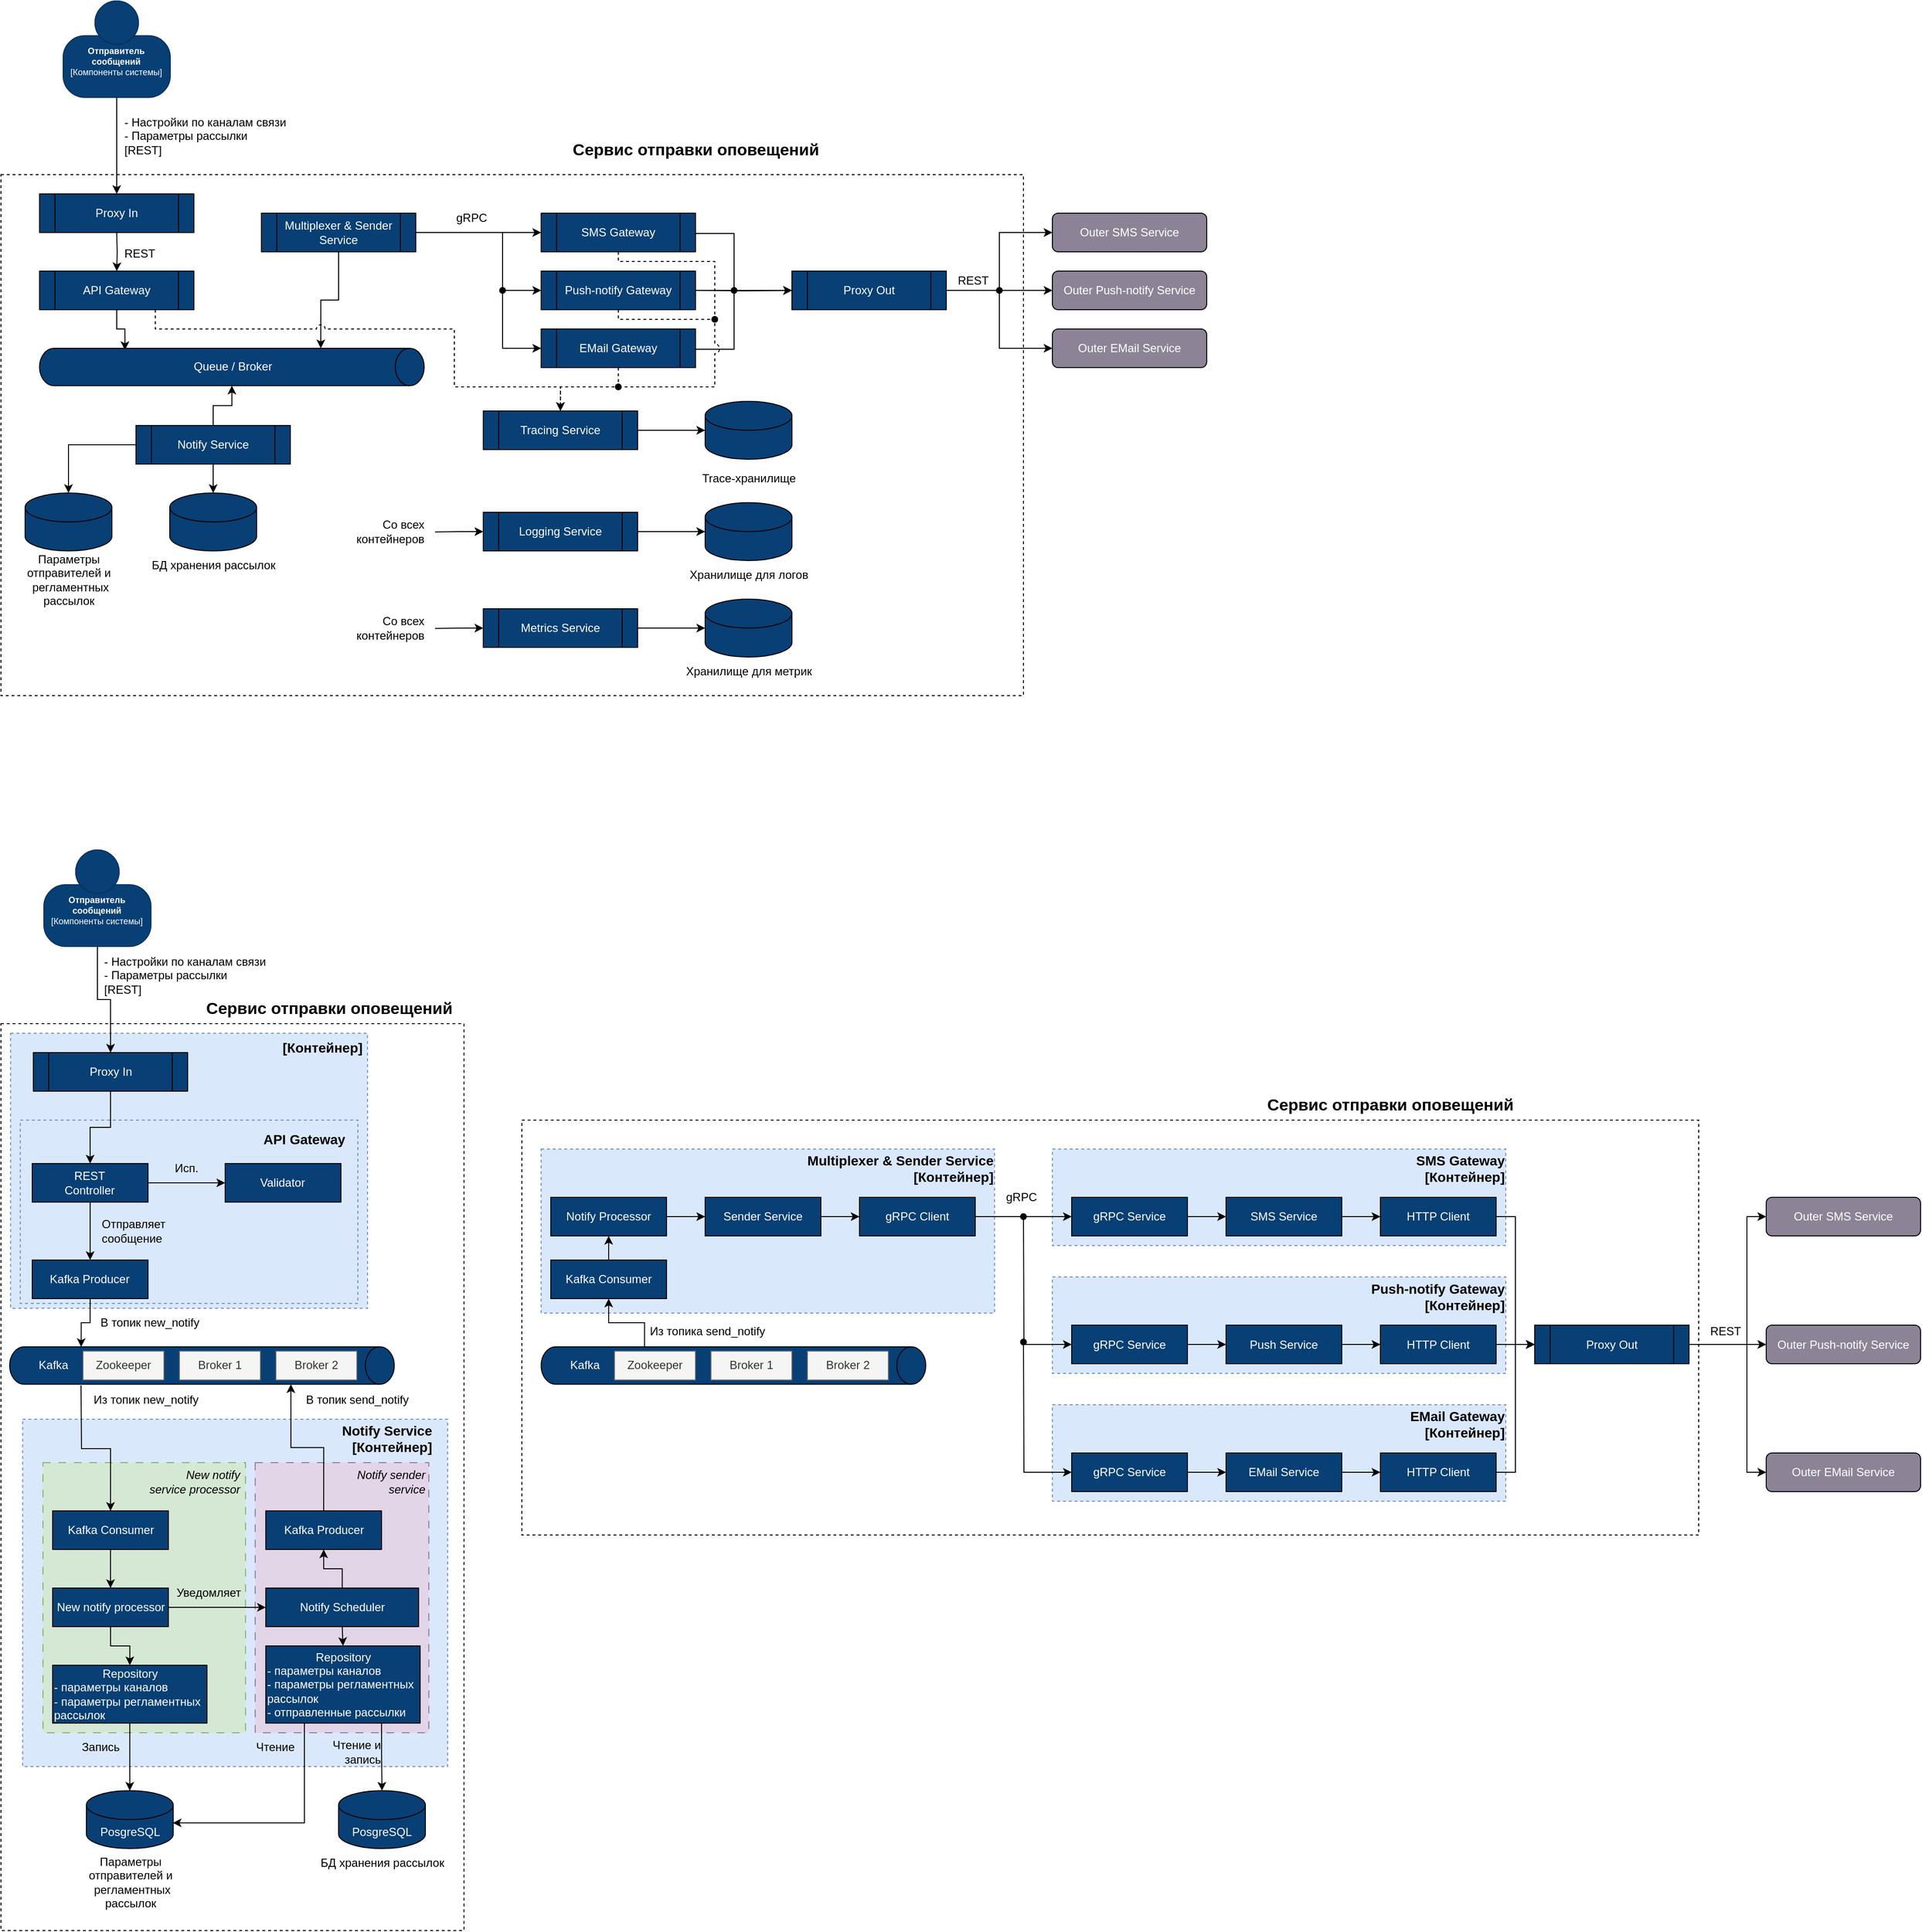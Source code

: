 <mxfile version="22.0.2" type="device">
  <diagram name="Page-1" id="RX8Ic-Q-pGjM4rG0O1jk">
    <mxGraphModel dx="2363" dy="1380" grid="1" gridSize="10" guides="1" tooltips="1" connect="1" arrows="1" fold="1" page="1" pageScale="1" pageWidth="827" pageHeight="1169" math="0" shadow="0">
      <root>
        <mxCell id="0" />
        <mxCell id="1" parent="0" />
        <mxCell id="zoepnZ8AU4nnhETqlbgA-1" value="" style="rounded=0;whiteSpace=wrap;html=1;fillColor=none;dashed=1;" parent="1" vertex="1">
          <mxGeometry x="40" y="1340" width="480" height="940" as="geometry" />
        </mxCell>
        <mxCell id="zoepnZ8AU4nnhETqlbgA-64" value="" style="rounded=0;whiteSpace=wrap;html=1;fillColor=#dae8fc;dashed=1;strokeColor=#6c8ebf;" parent="1" vertex="1">
          <mxGeometry x="50" y="1350" width="370" height="285" as="geometry" />
        </mxCell>
        <mxCell id="LcVIaWIL3jUaaiJATipJ-9" value="" style="rounded=0;whiteSpace=wrap;html=1;fillColor=#dae8fc;dashed=1;strokeColor=#6c8ebf;" parent="1" vertex="1">
          <mxGeometry x="60" y="1440" width="350" height="190" as="geometry" />
        </mxCell>
        <mxCell id="zoepnZ8AU4nnhETqlbgA-165" value="" style="rounded=0;whiteSpace=wrap;html=1;fillColor=none;dashed=1;" parent="1" vertex="1">
          <mxGeometry x="580" y="1440" width="1220" height="430" as="geometry" />
        </mxCell>
        <mxCell id="zoepnZ8AU4nnhETqlbgA-138" value="" style="rounded=0;whiteSpace=wrap;html=1;fillColor=#dae8fc;dashed=1;strokeColor=#6c8ebf;" parent="1" vertex="1">
          <mxGeometry x="1130" y="1470" width="470" height="100" as="geometry" />
        </mxCell>
        <mxCell id="zoepnZ8AU4nnhETqlbgA-139" value="SMS Gateway&lt;br&gt;[Контейнер]" style="text;html=1;align=right;verticalAlign=middle;resizable=0;points=[];autosize=1;strokeColor=none;fillColor=none;fontStyle=1;fontSize=14;" parent="1" vertex="1">
          <mxGeometry x="1480" y="1465" width="120" height="50" as="geometry" />
        </mxCell>
        <mxCell id="zoepnZ8AU4nnhETqlbgA-80" value="" style="rounded=0;whiteSpace=wrap;html=1;fillColor=#dae8fc;dashed=1;strokeColor=#6c8ebf;" parent="1" vertex="1">
          <mxGeometry x="62.44" y="1750" width="440.56" height="360" as="geometry" />
        </mxCell>
        <mxCell id="bB3IIX2QHAJn2nJlOEOo-78" value="" style="rounded=0;whiteSpace=wrap;html=1;fillColor=none;dashed=1;" parent="1" vertex="1">
          <mxGeometry x="40" y="460" width="1060" height="540" as="geometry" />
        </mxCell>
        <mxCell id="bB3IIX2QHAJn2nJlOEOo-15" style="edgeStyle=orthogonalEdgeStyle;rounded=0;orthogonalLoop=1;jettySize=auto;html=1;exitX=0.5;exitY=1;exitDx=0;exitDy=0;entryX=0.5;entryY=0;entryDx=0;entryDy=0;" parent="1" edge="1">
          <mxGeometry relative="1" as="geometry">
            <mxPoint x="160.0" y="520.0" as="sourcePoint" />
            <mxPoint x="160.0" y="560" as="targetPoint" />
          </mxGeometry>
        </mxCell>
        <mxCell id="bB3IIX2QHAJn2nJlOEOo-14" style="edgeStyle=orthogonalEdgeStyle;rounded=0;orthogonalLoop=1;jettySize=auto;html=1;exitX=0.5;exitY=1;exitDx=0;exitDy=0;exitPerimeter=0;entryX=0.5;entryY=0;entryDx=0;entryDy=0;" parent="1" source="bB3IIX2QHAJn2nJlOEOo-13" edge="1">
          <mxGeometry relative="1" as="geometry">
            <mxPoint x="160.0" y="480" as="targetPoint" />
          </mxGeometry>
        </mxCell>
        <object placeholders="1" c4Name="Отправитель сообщений" c4Type="Компоненты системы" c4Description="" label="&lt;font style=&quot;font-size: 9px;&quot;&gt;&lt;b style=&quot;font-size: 9px;&quot;&gt;%c4Name%&lt;/b&gt;&lt;/font&gt;&lt;div style=&quot;font-size: 9px;&quot;&gt;[%c4Type%]&lt;/div&gt;&lt;br style=&quot;font-size: 9px;&quot;&gt;&lt;div style=&quot;font-size: 9px;&quot;&gt;&lt;font style=&quot;font-size: 9px;&quot;&gt;&lt;font color=&quot;#cccccc&quot; style=&quot;font-size: 9px;&quot;&gt;%c4Description%&lt;/font&gt;&lt;/font&gt;&lt;/div&gt;" id="bB3IIX2QHAJn2nJlOEOo-13">
          <mxCell style="html=1;fontSize=9;dashed=0;whiteSpace=wrap;fillColor=#083F75;strokeColor=#06315C;fontColor=#ffffff;shape=mxgraph.c4.person2;align=center;metaEdit=1;points=[[0.5,0,0],[1,0.5,0],[1,0.75,0],[0.75,1,0],[0.5,1,0],[0.25,1,0],[0,0.75,0],[0,0.5,0]];resizable=1;movable=1;rotatable=1;deletable=1;editable=1;locked=0;connectable=1;" parent="1" vertex="1">
            <mxGeometry x="104.44" y="280" width="111.11" height="100" as="geometry" />
          </mxCell>
        </object>
        <mxCell id="bB3IIX2QHAJn2nJlOEOo-16" value="- Настройки по каналам связи&lt;br&gt;- Параметры рассылки&lt;br&gt;[REST]" style="text;html=1;align=left;verticalAlign=middle;resizable=0;points=[];autosize=1;strokeColor=none;fillColor=none;" parent="1" vertex="1">
          <mxGeometry x="166" y="390" width="190" height="60" as="geometry" />
        </mxCell>
        <mxCell id="bB3IIX2QHAJn2nJlOEOo-17" value="REST" style="text;html=1;align=left;verticalAlign=middle;resizable=0;points=[];autosize=1;strokeColor=none;fillColor=none;" parent="1" vertex="1">
          <mxGeometry x="166" y="527" width="60" height="30" as="geometry" />
        </mxCell>
        <mxCell id="bB3IIX2QHAJn2nJlOEOo-27" style="edgeStyle=orthogonalEdgeStyle;rounded=0;orthogonalLoop=1;jettySize=auto;html=1;exitX=1;exitY=0.5;exitDx=0;exitDy=0;endArrow=oval;endFill=1;" parent="1" edge="1">
          <mxGeometry relative="1" as="geometry">
            <mxPoint x="760" y="520.0" as="sourcePoint" />
            <mxPoint x="800" y="580" as="targetPoint" />
            <Array as="points">
              <mxPoint x="760" y="521" />
              <mxPoint x="800" y="521" />
              <mxPoint x="800" y="580" />
            </Array>
          </mxGeometry>
        </mxCell>
        <mxCell id="bB3IIX2QHAJn2nJlOEOo-28" style="edgeStyle=orthogonalEdgeStyle;rounded=0;orthogonalLoop=1;jettySize=auto;html=1;exitX=1;exitY=0.5;exitDx=0;exitDy=0;entryX=0;entryY=0.5;entryDx=0;entryDy=0;" parent="1" source="LcVIaWIL3jUaaiJATipJ-1" target="bB3IIX2QHAJn2nJlOEOo-25" edge="1">
          <mxGeometry relative="1" as="geometry">
            <mxPoint x="760" y="580" as="sourcePoint" />
          </mxGeometry>
        </mxCell>
        <mxCell id="bB3IIX2QHAJn2nJlOEOo-29" style="edgeStyle=orthogonalEdgeStyle;rounded=0;orthogonalLoop=1;jettySize=auto;html=1;exitX=1;exitY=0.5;exitDx=0;exitDy=0;entryX=0;entryY=0.5;entryDx=0;entryDy=0;" parent="1" target="LcVIaWIL3jUaaiJATipJ-1" edge="1">
          <mxGeometry relative="1" as="geometry">
            <mxPoint x="760" y="640" as="sourcePoint" />
            <Array as="points">
              <mxPoint x="800" y="641" />
              <mxPoint x="800" y="580" />
            </Array>
          </mxGeometry>
        </mxCell>
        <mxCell id="bB3IIX2QHAJn2nJlOEOo-24" value="Outer SMS Service" style="rounded=1;whiteSpace=wrap;html=1;fillColor=#8c8496;fontColor=#ffffff;fontStyle=0" parent="1" vertex="1">
          <mxGeometry x="1130" y="500" width="160" height="40" as="geometry" />
        </mxCell>
        <mxCell id="bB3IIX2QHAJn2nJlOEOo-25" value="Outer Push-notify Service" style="rounded=1;whiteSpace=wrap;html=1;fillColor=#8c8496;fontColor=#ffffff;fontStyle=0" parent="1" vertex="1">
          <mxGeometry x="1130" y="560" width="160" height="40" as="geometry" />
        </mxCell>
        <mxCell id="bB3IIX2QHAJn2nJlOEOo-26" value="Outer EMail Service" style="rounded=1;whiteSpace=wrap;html=1;fillColor=#8c8496;fontColor=#ffffff;fontStyle=0" parent="1" vertex="1">
          <mxGeometry x="1130" y="620" width="160" height="40" as="geometry" />
        </mxCell>
        <mxCell id="bB3IIX2QHAJn2nJlOEOo-30" value="Proxy In" style="shape=process;whiteSpace=wrap;html=1;backgroundOutline=1;fillColor=#083f75;fontColor=#FFFFFF;" parent="1" vertex="1">
          <mxGeometry x="80" y="480" width="160" height="40" as="geometry" />
        </mxCell>
        <mxCell id="bB3IIX2QHAJn2nJlOEOo-31" value="API Gateway" style="shape=process;whiteSpace=wrap;html=1;backgroundOutline=1;fillColor=#083f75;fontColor=#FFFFFF;" parent="1" vertex="1">
          <mxGeometry x="80" y="560" width="160" height="40" as="geometry" />
        </mxCell>
        <mxCell id="bB3IIX2QHAJn2nJlOEOo-32" value="Notify Service" style="shape=process;whiteSpace=wrap;html=1;backgroundOutline=1;fillColor=#083f75;fontColor=#ffffff;" parent="1" vertex="1">
          <mxGeometry x="180" y="720" width="160" height="40" as="geometry" />
        </mxCell>
        <mxCell id="bB3IIX2QHAJn2nJlOEOo-36" style="edgeStyle=orthogonalEdgeStyle;rounded=0;orthogonalLoop=1;jettySize=auto;html=1;exitX=0.5;exitY=1;exitDx=0;exitDy=0;entryX=0.048;entryY=0.778;entryDx=0;entryDy=0;entryPerimeter=0;" parent="1" source="bB3IIX2QHAJn2nJlOEOo-31" target="bB3IIX2QHAJn2nJlOEOo-33" edge="1">
          <mxGeometry relative="1" as="geometry" />
        </mxCell>
        <mxCell id="bB3IIX2QHAJn2nJlOEOo-39" style="edgeStyle=orthogonalEdgeStyle;rounded=0;orthogonalLoop=1;jettySize=auto;html=1;exitX=0.5;exitY=0;exitDx=0;exitDy=0;entryX=1;entryY=0.5;entryDx=0;entryDy=0;entryPerimeter=0;" parent="1" source="bB3IIX2QHAJn2nJlOEOo-32" target="bB3IIX2QHAJn2nJlOEOo-33" edge="1">
          <mxGeometry relative="1" as="geometry" />
        </mxCell>
        <mxCell id="bB3IIX2QHAJn2nJlOEOo-41" style="edgeStyle=orthogonalEdgeStyle;rounded=0;orthogonalLoop=1;jettySize=auto;html=1;exitX=0;exitY=0.5;exitDx=0;exitDy=0;entryX=0.5;entryY=0;entryDx=0;entryDy=0;entryPerimeter=0;" parent="1" source="bB3IIX2QHAJn2nJlOEOo-32" target="bB3IIX2QHAJn2nJlOEOo-18" edge="1">
          <mxGeometry relative="1" as="geometry" />
        </mxCell>
        <mxCell id="bB3IIX2QHAJn2nJlOEOo-33" value="" style="shape=cylinder3;whiteSpace=wrap;html=1;boundedLbl=1;backgroundOutline=1;size=15;rotation=90;fillColor=#083f75;fontColor=#FFFFFF;" parent="1" vertex="1">
          <mxGeometry x="260" y="460" width="38.75" height="398.75" as="geometry" />
        </mxCell>
        <mxCell id="bB3IIX2QHAJn2nJlOEOo-34" value="Queue / Broker" style="text;html=1;align=center;verticalAlign=middle;resizable=0;points=[];autosize=1;strokeColor=none;fillColor=none;fontColor=#FFFFFF;" parent="1" vertex="1">
          <mxGeometry x="230" y="644.37" width="100" height="30" as="geometry" />
        </mxCell>
        <mxCell id="bB3IIX2QHAJn2nJlOEOo-40" value="" style="group;fillColor=none;fontColor=#ffffff;" parent="1" vertex="1" connectable="0">
          <mxGeometry x="60" y="760" width="105" height="155" as="geometry" />
        </mxCell>
        <mxCell id="bB3IIX2QHAJn2nJlOEOo-19" value="Параметры&lt;br&gt;отправителей и&lt;br&gt;&amp;nbsp;регламентных&lt;br&gt;рассылок" style="text;html=1;align=center;verticalAlign=middle;resizable=0;points=[];autosize=1;strokeColor=none;fillColor=none;" parent="bB3IIX2QHAJn2nJlOEOo-40" vertex="1">
          <mxGeometry x="-5" y="85" width="110" height="70" as="geometry" />
        </mxCell>
        <mxCell id="bB3IIX2QHAJn2nJlOEOo-18" value="" style="shape=cylinder3;whiteSpace=wrap;html=1;boundedLbl=1;backgroundOutline=1;size=15;fillColor=#083f75;" parent="bB3IIX2QHAJn2nJlOEOo-40" vertex="1">
          <mxGeometry x="5" y="30" width="90" height="60" as="geometry" />
        </mxCell>
        <mxCell id="bB3IIX2QHAJn2nJlOEOo-42" value="БД хранения рассылок" style="text;html=1;align=center;verticalAlign=middle;resizable=0;points=[];autosize=1;strokeColor=none;fillColor=none;" parent="1" vertex="1">
          <mxGeometry x="185" y="850" width="150" height="30" as="geometry" />
        </mxCell>
        <mxCell id="bB3IIX2QHAJn2nJlOEOo-43" value="" style="shape=cylinder3;whiteSpace=wrap;html=1;boundedLbl=1;backgroundOutline=1;size=15;fillColor=#083f75;fontColor=#ffffff;" parent="1" vertex="1">
          <mxGeometry x="215" y="790" width="90" height="60" as="geometry" />
        </mxCell>
        <mxCell id="bB3IIX2QHAJn2nJlOEOo-44" style="edgeStyle=orthogonalEdgeStyle;rounded=0;orthogonalLoop=1;jettySize=auto;html=1;exitX=0.5;exitY=1;exitDx=0;exitDy=0;entryX=0.5;entryY=0;entryDx=0;entryDy=0;entryPerimeter=0;" parent="1" source="bB3IIX2QHAJn2nJlOEOo-32" target="bB3IIX2QHAJn2nJlOEOo-43" edge="1">
          <mxGeometry relative="1" as="geometry" />
        </mxCell>
        <mxCell id="bB3IIX2QHAJn2nJlOEOo-45" value="SMS Gateway" style="shape=process;whiteSpace=wrap;html=1;backgroundOutline=1;fillColor=#083f75;fontColor=#ffffff;" parent="1" vertex="1">
          <mxGeometry x="600" y="500" width="160" height="40" as="geometry" />
        </mxCell>
        <mxCell id="bB3IIX2QHAJn2nJlOEOo-46" value="Push-notify Gateway" style="shape=process;whiteSpace=wrap;html=1;backgroundOutline=1;fillColor=#083f75;fontColor=#ffffff;" parent="1" vertex="1">
          <mxGeometry x="600" y="560" width="160" height="40" as="geometry" />
        </mxCell>
        <mxCell id="bB3IIX2QHAJn2nJlOEOo-75" style="edgeStyle=orthogonalEdgeStyle;rounded=0;orthogonalLoop=1;jettySize=auto;html=1;exitX=0.5;exitY=1;exitDx=0;exitDy=0;dashed=1;" parent="1" source="bB3IIX2QHAJn2nJlOEOo-47" target="bB3IIX2QHAJn2nJlOEOo-70" edge="1">
          <mxGeometry relative="1" as="geometry">
            <Array as="points">
              <mxPoint x="680" y="680" />
              <mxPoint x="620" y="680" />
            </Array>
          </mxGeometry>
        </mxCell>
        <mxCell id="bB3IIX2QHAJn2nJlOEOo-47" value="EMail Gateway" style="shape=process;whiteSpace=wrap;html=1;backgroundOutline=1;fillColor=#083f75;fontColor=#ffffff;" parent="1" vertex="1">
          <mxGeometry x="600" y="620" width="160" height="40" as="geometry" />
        </mxCell>
        <mxCell id="bB3IIX2QHAJn2nJlOEOo-50" style="edgeStyle=orthogonalEdgeStyle;rounded=0;orthogonalLoop=1;jettySize=auto;html=1;entryX=0;entryY=0.5;entryDx=0;entryDy=0;startArrow=oval;startFill=1;" parent="1" target="bB3IIX2QHAJn2nJlOEOo-45" edge="1">
          <mxGeometry relative="1" as="geometry">
            <mxPoint x="560" y="580" as="sourcePoint" />
            <Array as="points">
              <mxPoint x="560" y="520" />
            </Array>
          </mxGeometry>
        </mxCell>
        <mxCell id="bB3IIX2QHAJn2nJlOEOo-51" style="edgeStyle=orthogonalEdgeStyle;rounded=0;orthogonalLoop=1;jettySize=auto;html=1;exitX=1;exitY=0.5;exitDx=0;exitDy=0;entryX=0;entryY=0.5;entryDx=0;entryDy=0;" parent="1" source="bB3IIX2QHAJn2nJlOEOo-48" target="bB3IIX2QHAJn2nJlOEOo-46" edge="1">
          <mxGeometry relative="1" as="geometry">
            <Array as="points">
              <mxPoint x="560" y="520" />
              <mxPoint x="560" y="580" />
            </Array>
          </mxGeometry>
        </mxCell>
        <mxCell id="bB3IIX2QHAJn2nJlOEOo-52" style="edgeStyle=orthogonalEdgeStyle;rounded=0;orthogonalLoop=1;jettySize=auto;html=1;exitX=1;exitY=0.5;exitDx=0;exitDy=0;entryX=0;entryY=0.5;entryDx=0;entryDy=0;" parent="1" source="bB3IIX2QHAJn2nJlOEOo-48" target="bB3IIX2QHAJn2nJlOEOo-47" edge="1">
          <mxGeometry relative="1" as="geometry">
            <Array as="points">
              <mxPoint x="560" y="520" />
              <mxPoint x="560" y="640" />
            </Array>
          </mxGeometry>
        </mxCell>
        <mxCell id="bB3IIX2QHAJn2nJlOEOo-48" value="Multiplexer &amp;amp; Sender Service" style="shape=process;whiteSpace=wrap;html=1;backgroundOutline=1;fillColor=#083f75;fontColor=#FFFFFF;" parent="1" vertex="1">
          <mxGeometry x="310" y="500" width="160" height="40" as="geometry" />
        </mxCell>
        <mxCell id="bB3IIX2QHAJn2nJlOEOo-49" style="edgeStyle=orthogonalEdgeStyle;rounded=0;orthogonalLoop=1;jettySize=auto;html=1;exitX=0.5;exitY=1;exitDx=0;exitDy=0;entryX=0;entryY=0;entryDx=0;entryDy=107.188;entryPerimeter=0;" parent="1" source="bB3IIX2QHAJn2nJlOEOo-48" target="bB3IIX2QHAJn2nJlOEOo-33" edge="1">
          <mxGeometry relative="1" as="geometry" />
        </mxCell>
        <mxCell id="bB3IIX2QHAJn2nJlOEOo-53" value="gRPC" style="text;html=1;align=left;verticalAlign=middle;resizable=0;points=[];autosize=1;strokeColor=none;fillColor=none;" parent="1" vertex="1">
          <mxGeometry x="510" y="490" width="60" height="30" as="geometry" />
        </mxCell>
        <mxCell id="bB3IIX2QHAJn2nJlOEOo-66" value="" style="group;fillColor=none;container=0;" parent="1" vertex="1" connectable="0">
          <mxGeometry x="390" y="800" width="500" height="90" as="geometry" />
        </mxCell>
        <mxCell id="bB3IIX2QHAJn2nJlOEOo-55" style="edgeStyle=orthogonalEdgeStyle;rounded=0;orthogonalLoop=1;jettySize=auto;html=1;exitX=0;exitY=0.5;exitDx=0;exitDy=0;startArrow=classic;startFill=1;endArrow=none;endFill=0;" parent="1" source="bB3IIX2QHAJn2nJlOEOo-54" edge="1">
          <mxGeometry relative="1" as="geometry">
            <mxPoint x="490.0" y="830.353" as="targetPoint" />
          </mxGeometry>
        </mxCell>
        <mxCell id="bB3IIX2QHAJn2nJlOEOo-54" value="Logging Service" style="shape=process;whiteSpace=wrap;html=1;backgroundOutline=1;fillColor=#083f75;fontColor=#ffffff;" parent="1" vertex="1">
          <mxGeometry x="540" y="810" width="160" height="40" as="geometry" />
        </mxCell>
        <mxCell id="bB3IIX2QHAJn2nJlOEOo-56" value="Со всех &lt;br&gt;контейнеров" style="text;html=1;align=right;verticalAlign=middle;resizable=0;points=[];autosize=1;strokeColor=none;fillColor=none;" parent="1" vertex="1">
          <mxGeometry x="390" y="810" width="90" height="40" as="geometry" />
        </mxCell>
        <mxCell id="bB3IIX2QHAJn2nJlOEOo-57" value="Хранилище для логов" style="text;html=1;align=center;verticalAlign=middle;resizable=0;points=[];autosize=1;strokeColor=none;fillColor=none;" parent="1" vertex="1">
          <mxGeometry x="740" y="860" width="150" height="30" as="geometry" />
        </mxCell>
        <mxCell id="bB3IIX2QHAJn2nJlOEOo-58" value="" style="shape=cylinder3;whiteSpace=wrap;html=1;boundedLbl=1;backgroundOutline=1;size=15;fillColor=#083f75;fontColor=#ffffff;" parent="1" vertex="1">
          <mxGeometry x="770" y="800" width="90" height="60" as="geometry" />
        </mxCell>
        <mxCell id="bB3IIX2QHAJn2nJlOEOo-59" style="edgeStyle=orthogonalEdgeStyle;rounded=0;orthogonalLoop=1;jettySize=auto;html=1;exitX=1;exitY=0.5;exitDx=0;exitDy=0;entryX=0;entryY=0.5;entryDx=0;entryDy=0;entryPerimeter=0;" parent="1" source="bB3IIX2QHAJn2nJlOEOo-54" target="bB3IIX2QHAJn2nJlOEOo-58" edge="1">
          <mxGeometry relative="1" as="geometry" />
        </mxCell>
        <mxCell id="bB3IIX2QHAJn2nJlOEOo-60" style="edgeStyle=orthogonalEdgeStyle;rounded=0;orthogonalLoop=1;jettySize=auto;html=1;exitX=0;exitY=0.5;exitDx=0;exitDy=0;startArrow=classic;startFill=1;endArrow=none;endFill=0;" parent="1" source="bB3IIX2QHAJn2nJlOEOo-61" edge="1">
          <mxGeometry relative="1" as="geometry">
            <mxPoint x="490.0" y="930.353" as="targetPoint" />
          </mxGeometry>
        </mxCell>
        <mxCell id="bB3IIX2QHAJn2nJlOEOo-61" value="Metrics Service" style="shape=process;whiteSpace=wrap;html=1;backgroundOutline=1;fillColor=#083f75;fontColor=#ffffff;" parent="1" vertex="1">
          <mxGeometry x="540" y="910" width="160" height="40" as="geometry" />
        </mxCell>
        <mxCell id="bB3IIX2QHAJn2nJlOEOo-62" value="Со всех &lt;br&gt;контейнеров" style="text;html=1;align=right;verticalAlign=middle;resizable=0;points=[];autosize=1;strokeColor=none;fillColor=none;" parent="1" vertex="1">
          <mxGeometry x="390" y="910" width="90" height="40" as="geometry" />
        </mxCell>
        <mxCell id="bB3IIX2QHAJn2nJlOEOo-63" value="Хранилище для метрик" style="text;html=1;align=center;verticalAlign=middle;resizable=0;points=[];autosize=1;strokeColor=none;fillColor=none;" parent="1" vertex="1">
          <mxGeometry x="740" y="960" width="150" height="30" as="geometry" />
        </mxCell>
        <mxCell id="bB3IIX2QHAJn2nJlOEOo-64" value="" style="shape=cylinder3;whiteSpace=wrap;html=1;boundedLbl=1;backgroundOutline=1;size=15;fillColor=#083f75;fontColor=#ffffff;" parent="1" vertex="1">
          <mxGeometry x="770" y="900" width="90" height="60" as="geometry" />
        </mxCell>
        <mxCell id="bB3IIX2QHAJn2nJlOEOo-65" style="edgeStyle=orthogonalEdgeStyle;rounded=0;orthogonalLoop=1;jettySize=auto;html=1;exitX=1;exitY=0.5;exitDx=0;exitDy=0;entryX=0;entryY=0.5;entryDx=0;entryDy=0;entryPerimeter=0;" parent="1" source="bB3IIX2QHAJn2nJlOEOo-61" target="bB3IIX2QHAJn2nJlOEOo-64" edge="1">
          <mxGeometry relative="1" as="geometry" />
        </mxCell>
        <mxCell id="bB3IIX2QHAJn2nJlOEOo-70" value="Tracing Service" style="shape=process;whiteSpace=wrap;html=1;backgroundOutline=1;fillColor=#083f75;fontColor=#ffffff;" parent="1" vertex="1">
          <mxGeometry x="540" y="705" width="160" height="40" as="geometry" />
        </mxCell>
        <mxCell id="bB3IIX2QHAJn2nJlOEOo-72" value="" style="shape=cylinder3;whiteSpace=wrap;html=1;boundedLbl=1;backgroundOutline=1;size=15;fillColor=#083f75;fontColor=#ffffff;" parent="1" vertex="1">
          <mxGeometry x="770" y="695" width="90" height="60" as="geometry" />
        </mxCell>
        <mxCell id="bB3IIX2QHAJn2nJlOEOo-73" style="edgeStyle=orthogonalEdgeStyle;rounded=0;orthogonalLoop=1;jettySize=auto;html=1;exitX=1;exitY=0.5;exitDx=0;exitDy=0;entryX=0;entryY=0.5;entryDx=0;entryDy=0;entryPerimeter=0;" parent="1" source="bB3IIX2QHAJn2nJlOEOo-70" target="bB3IIX2QHAJn2nJlOEOo-72" edge="1">
          <mxGeometry relative="1" as="geometry" />
        </mxCell>
        <mxCell id="bB3IIX2QHAJn2nJlOEOo-74" value="Trace-хранилище" style="text;html=1;align=center;verticalAlign=middle;resizable=0;points=[];autosize=1;strokeColor=none;fillColor=none;" parent="1" vertex="1">
          <mxGeometry x="755" y="760" width="120" height="30" as="geometry" />
        </mxCell>
        <mxCell id="bB3IIX2QHAJn2nJlOEOo-76" style="edgeStyle=orthogonalEdgeStyle;rounded=0;orthogonalLoop=1;jettySize=auto;html=1;exitX=0.5;exitY=1;exitDx=0;exitDy=0;jumpStyle=arc;jumpSize=10;endArrow=oval;endFill=1;dashed=1;" parent="1" source="bB3IIX2QHAJn2nJlOEOo-46" edge="1">
          <mxGeometry relative="1" as="geometry">
            <mxPoint x="680" y="680" as="targetPoint" />
            <Array as="points">
              <mxPoint x="680" y="610" />
              <mxPoint x="780" y="610" />
              <mxPoint x="780" y="680" />
            </Array>
          </mxGeometry>
        </mxCell>
        <mxCell id="bB3IIX2QHAJn2nJlOEOo-77" style="edgeStyle=orthogonalEdgeStyle;rounded=0;orthogonalLoop=1;jettySize=auto;html=1;exitX=0.5;exitY=1;exitDx=0;exitDy=0;endArrow=oval;endFill=1;jumpStyle=arc;jumpSize=10;dashed=1;" parent="1" source="bB3IIX2QHAJn2nJlOEOo-45" edge="1">
          <mxGeometry relative="1" as="geometry">
            <mxPoint x="780" y="610" as="targetPoint" />
            <Array as="points">
              <mxPoint x="680" y="550" />
              <mxPoint x="780" y="550" />
            </Array>
          </mxGeometry>
        </mxCell>
        <mxCell id="bB3IIX2QHAJn2nJlOEOo-80" value="Сервис отправки оповещений" style="text;html=1;align=center;verticalAlign=middle;resizable=0;points=[];autosize=1;strokeColor=none;fillColor=none;fontStyle=1;fontSize=17;" parent="1" vertex="1">
          <mxGeometry x="620" y="420" width="280" height="30" as="geometry" />
        </mxCell>
        <mxCell id="yg9cU2v6sq41GqpysBfn-1" style="edgeStyle=orthogonalEdgeStyle;rounded=0;orthogonalLoop=1;jettySize=auto;html=1;exitX=0.75;exitY=1;exitDx=0;exitDy=0;entryX=0.5;entryY=0;entryDx=0;entryDy=0;dashed=1;jumpStyle=arc;jumpSize=9;" parent="1" source="bB3IIX2QHAJn2nJlOEOo-31" target="bB3IIX2QHAJn2nJlOEOo-70" edge="1">
          <mxGeometry relative="1" as="geometry">
            <Array as="points">
              <mxPoint x="200" y="620" />
              <mxPoint x="510" y="620" />
              <mxPoint x="510" y="680" />
              <mxPoint x="620" y="680" />
            </Array>
          </mxGeometry>
        </mxCell>
        <mxCell id="zoepnZ8AU4nnhETqlbgA-3" style="edgeStyle=orthogonalEdgeStyle;rounded=0;orthogonalLoop=1;jettySize=auto;html=1;exitX=0.5;exitY=1;exitDx=0;exitDy=0;exitPerimeter=0;" parent="1" source="zoepnZ8AU4nnhETqlbgA-4" target="zoepnZ8AU4nnhETqlbgA-13" edge="1">
          <mxGeometry relative="1" as="geometry">
            <mxPoint x="140.0" y="1360" as="targetPoint" />
          </mxGeometry>
        </mxCell>
        <object placeholders="1" c4Name="Отправитель сообщений" c4Type="Компоненты системы" c4Description="" label="&lt;font style=&quot;font-size: 9px;&quot;&gt;&lt;b style=&quot;font-size: 9px;&quot;&gt;%c4Name%&lt;/b&gt;&lt;/font&gt;&lt;div style=&quot;font-size: 9px;&quot;&gt;[%c4Type%]&lt;/div&gt;&lt;br style=&quot;font-size: 9px;&quot;&gt;&lt;div style=&quot;font-size: 9px;&quot;&gt;&lt;font style=&quot;font-size: 9px;&quot;&gt;&lt;font color=&quot;#cccccc&quot; style=&quot;font-size: 9px;&quot;&gt;%c4Description%&lt;/font&gt;&lt;/font&gt;&lt;/div&gt;" id="zoepnZ8AU4nnhETqlbgA-4">
          <mxCell style="html=1;fontSize=9;dashed=0;whiteSpace=wrap;fillColor=#083F75;strokeColor=#06315C;fontColor=#ffffff;shape=mxgraph.c4.person2;align=center;metaEdit=1;points=[[0.5,0,0],[1,0.5,0],[1,0.75,0],[0.75,1,0],[0.5,1,0],[0.25,1,0],[0,0.75,0],[0,0.5,0]];resizable=1;movable=1;rotatable=1;deletable=1;editable=1;locked=0;connectable=1;" parent="1" vertex="1">
            <mxGeometry x="84.44" y="1160" width="111.11" height="100" as="geometry" />
          </mxCell>
        </object>
        <mxCell id="zoepnZ8AU4nnhETqlbgA-5" value="- Настройки по каналам связи&lt;br&gt;- Параметры рассылки&lt;br&gt;[REST]" style="text;html=1;align=left;verticalAlign=middle;resizable=0;points=[];autosize=1;strokeColor=none;fillColor=none;" parent="1" vertex="1">
          <mxGeometry x="145" y="1260" width="190" height="60" as="geometry" />
        </mxCell>
        <mxCell id="zoepnZ8AU4nnhETqlbgA-13" value="Proxy In" style="shape=process;whiteSpace=wrap;html=1;backgroundOutline=1;fillColor=#083f75;fontColor=#FFFFFF;" parent="1" vertex="1">
          <mxGeometry x="73.56" y="1370" width="160" height="40" as="geometry" />
        </mxCell>
        <mxCell id="zoepnZ8AU4nnhETqlbgA-56" value="Сервис отправки оповещений" style="text;html=1;align=center;verticalAlign=middle;resizable=0;points=[];autosize=1;strokeColor=none;fillColor=none;fontStyle=1;fontSize=17;" parent="1" vertex="1">
          <mxGeometry x="240" y="1310" width="280" height="30" as="geometry" />
        </mxCell>
        <mxCell id="zoepnZ8AU4nnhETqlbgA-65" value="API Gateway&lt;br style=&quot;font-size: 14px;&quot;&gt;" style="text;html=1;align=center;verticalAlign=middle;resizable=0;points=[];autosize=1;strokeColor=none;fillColor=none;fontStyle=1;fontSize=14;" parent="1" vertex="1">
          <mxGeometry x="298.75" y="1445" width="110" height="30" as="geometry" />
        </mxCell>
        <mxCell id="zoepnZ8AU4nnhETqlbgA-68" style="edgeStyle=orthogonalEdgeStyle;rounded=0;orthogonalLoop=1;jettySize=auto;html=1;exitX=1;exitY=0.5;exitDx=0;exitDy=0;entryX=0;entryY=0.5;entryDx=0;entryDy=0;" parent="1" source="zoepnZ8AU4nnhETqlbgA-66" target="zoepnZ8AU4nnhETqlbgA-67" edge="1">
          <mxGeometry relative="1" as="geometry" />
        </mxCell>
        <mxCell id="zoepnZ8AU4nnhETqlbgA-71" style="edgeStyle=orthogonalEdgeStyle;rounded=0;orthogonalLoop=1;jettySize=auto;html=1;exitX=0.5;exitY=1;exitDx=0;exitDy=0;" parent="1" source="zoepnZ8AU4nnhETqlbgA-66" target="zoepnZ8AU4nnhETqlbgA-70" edge="1">
          <mxGeometry relative="1" as="geometry" />
        </mxCell>
        <mxCell id="zoepnZ8AU4nnhETqlbgA-66" value="REST&lt;br&gt;Controller" style="rounded=0;whiteSpace=wrap;html=1;fillColor=#083f75;fontColor=#FFFFFF;" parent="1" vertex="1">
          <mxGeometry x="72.44" y="1485" width="120" height="40" as="geometry" />
        </mxCell>
        <mxCell id="zoepnZ8AU4nnhETqlbgA-67" value="Validator" style="rounded=0;whiteSpace=wrap;html=1;fillColor=#083f75;fontColor=#FFFFFF;" parent="1" vertex="1">
          <mxGeometry x="272.44" y="1485" width="120" height="40" as="geometry" />
        </mxCell>
        <mxCell id="zoepnZ8AU4nnhETqlbgA-69" value="Исп." style="text;html=1;align=center;verticalAlign=middle;resizable=0;points=[];autosize=1;strokeColor=none;fillColor=none;" parent="1" vertex="1">
          <mxGeometry x="207.44" y="1475" width="50" height="30" as="geometry" />
        </mxCell>
        <mxCell id="zoepnZ8AU4nnhETqlbgA-70" value="Kafka Producer" style="rounded=0;whiteSpace=wrap;html=1;fillColor=#083f75;fontColor=#FFFFFF;" parent="1" vertex="1">
          <mxGeometry x="72.44" y="1585" width="120" height="40" as="geometry" />
        </mxCell>
        <mxCell id="zoepnZ8AU4nnhETqlbgA-72" value="Отправляет &lt;br&gt;сообщение&amp;nbsp;" style="text;html=1;align=center;verticalAlign=middle;resizable=0;points=[];autosize=1;strokeColor=none;fillColor=none;" parent="1" vertex="1">
          <mxGeometry x="132.44" y="1535" width="90" height="40" as="geometry" />
        </mxCell>
        <mxCell id="zoepnZ8AU4nnhETqlbgA-73" value="" style="shape=cylinder3;whiteSpace=wrap;html=1;boundedLbl=1;backgroundOutline=1;size=15;rotation=90;fillColor=#083f75;fontColor=#FFFFFF;" parent="1" vertex="1">
          <mxGeometry x="229" y="1495" width="38.75" height="398.75" as="geometry" />
        </mxCell>
        <mxCell id="zoepnZ8AU4nnhETqlbgA-74" value="Kafka" style="text;html=1;align=center;verticalAlign=middle;resizable=0;points=[];autosize=1;strokeColor=none;fillColor=none;fontColor=#FFFFFF;" parent="1" vertex="1">
          <mxGeometry x="69" y="1679.38" width="50" height="30" as="geometry" />
        </mxCell>
        <mxCell id="zoepnZ8AU4nnhETqlbgA-75" value="Zookeeper" style="rounded=0;whiteSpace=wrap;html=1;fillColor=#f5f5f5;fontColor=#333333;strokeColor=#666666;" parent="1" vertex="1">
          <mxGeometry x="125" y="1679.38" width="84" height="30" as="geometry" />
        </mxCell>
        <mxCell id="zoepnZ8AU4nnhETqlbgA-76" value="Broker 1" style="rounded=0;whiteSpace=wrap;html=1;fillColor=#f5f5f5;fontColor=#333333;strokeColor=#666666;" parent="1" vertex="1">
          <mxGeometry x="225" y="1679.38" width="84" height="30" as="geometry" />
        </mxCell>
        <mxCell id="zoepnZ8AU4nnhETqlbgA-77" value="Broker 2" style="rounded=0;whiteSpace=wrap;html=1;fillColor=#f5f5f5;fontColor=#333333;strokeColor=#666666;" parent="1" vertex="1">
          <mxGeometry x="325" y="1679.38" width="84" height="30" as="geometry" />
        </mxCell>
        <mxCell id="zoepnZ8AU4nnhETqlbgA-78" style="edgeStyle=orthogonalEdgeStyle;rounded=0;orthogonalLoop=1;jettySize=auto;html=1;exitX=0.5;exitY=1;exitDx=0;exitDy=0;entryX=0.004;entryY=0.814;entryDx=0;entryDy=0;entryPerimeter=0;" parent="1" source="zoepnZ8AU4nnhETqlbgA-70" target="zoepnZ8AU4nnhETqlbgA-73" edge="1">
          <mxGeometry relative="1" as="geometry" />
        </mxCell>
        <mxCell id="zoepnZ8AU4nnhETqlbgA-79" value="В топик new_notify" style="text;html=1;align=center;verticalAlign=middle;resizable=0;points=[];autosize=1;strokeColor=none;fillColor=none;" parent="1" vertex="1">
          <mxGeometry x="128.55" y="1635" width="130" height="30" as="geometry" />
        </mxCell>
        <mxCell id="zoepnZ8AU4nnhETqlbgA-84" value="Из топик new_notify" style="text;html=1;align=center;verticalAlign=middle;resizable=0;points=[];autosize=1;strokeColor=none;fillColor=none;" parent="1" vertex="1">
          <mxGeometry x="125" y="1715" width="130" height="30" as="geometry" />
        </mxCell>
        <mxCell id="zoepnZ8AU4nnhETqlbgA-93" value="Параметры&lt;br style=&quot;border-color: var(--border-color);&quot;&gt;отправителей и&lt;br style=&quot;border-color: var(--border-color);&quot;&gt;&amp;nbsp;регламентных&lt;br style=&quot;border-color: var(--border-color);&quot;&gt;рассылок" style="text;html=1;align=center;verticalAlign=middle;resizable=0;points=[];autosize=1;strokeColor=none;fillColor=none;" parent="1" vertex="1">
          <mxGeometry x="118.56" y="2195" width="110" height="70" as="geometry" />
        </mxCell>
        <mxCell id="zoepnZ8AU4nnhETqlbgA-89" value="" style="rounded=0;whiteSpace=wrap;html=1;fillColor=#d5e8d4;dashed=1;dashPattern=8 8;strokeColor=#82b366;" parent="1" vertex="1">
          <mxGeometry x="83.56" y="1795" width="210" height="280" as="geometry" />
        </mxCell>
        <mxCell id="zoepnZ8AU4nnhETqlbgA-81" value="Notify Service &lt;br style=&quot;font-size: 14px;&quot;&gt;[Контейнер]" style="text;html=1;align=right;verticalAlign=middle;resizable=0;points=[];autosize=1;strokeColor=none;fillColor=none;fontStyle=1;fontSize=14;" parent="1" vertex="1">
          <mxGeometry x="368" y="1745" width="120" height="50" as="geometry" />
        </mxCell>
        <mxCell id="zoepnZ8AU4nnhETqlbgA-82" value="Kafka Consumer" style="rounded=0;whiteSpace=wrap;html=1;fillColor=#083f75;fontColor=#FFFFFF;" parent="1" vertex="1">
          <mxGeometry x="93.56" y="1845" width="120" height="40" as="geometry" />
        </mxCell>
        <mxCell id="zoepnZ8AU4nnhETqlbgA-85" value="New notify processor" style="rounded=0;whiteSpace=wrap;html=1;fillColor=#083f75;fontColor=#FFFFFF;" parent="1" vertex="1">
          <mxGeometry x="93.56" y="1925" width="120" height="40" as="geometry" />
        </mxCell>
        <mxCell id="zoepnZ8AU4nnhETqlbgA-86" style="edgeStyle=orthogonalEdgeStyle;rounded=0;orthogonalLoop=1;jettySize=auto;html=1;exitX=0.5;exitY=1;exitDx=0;exitDy=0;entryX=0.5;entryY=0;entryDx=0;entryDy=0;" parent="1" source="zoepnZ8AU4nnhETqlbgA-82" target="zoepnZ8AU4nnhETqlbgA-85" edge="1">
          <mxGeometry relative="1" as="geometry" />
        </mxCell>
        <mxCell id="zoepnZ8AU4nnhETqlbgA-87" value="Repository&lt;br&gt;&lt;div style=&quot;text-align: left;&quot;&gt;&lt;span style=&quot;background-color: initial;&quot;&gt;- параметры каналов&lt;/span&gt;&lt;/div&gt;&lt;div style=&quot;text-align: left;&quot;&gt;&lt;span style=&quot;background-color: initial;&quot;&gt;- параметры регламентных рассылок&lt;/span&gt;&lt;/div&gt;" style="rounded=0;whiteSpace=wrap;html=1;fillColor=#083f75;fontColor=#FFFFFF;" parent="1" vertex="1">
          <mxGeometry x="93.56" y="2005" width="160" height="60" as="geometry" />
        </mxCell>
        <mxCell id="zoepnZ8AU4nnhETqlbgA-88" value="" style="edgeStyle=orthogonalEdgeStyle;rounded=0;orthogonalLoop=1;jettySize=auto;html=1;" parent="1" source="zoepnZ8AU4nnhETqlbgA-85" target="zoepnZ8AU4nnhETqlbgA-87" edge="1">
          <mxGeometry relative="1" as="geometry" />
        </mxCell>
        <mxCell id="zoepnZ8AU4nnhETqlbgA-90" value="New notify &lt;br&gt;service processor" style="text;html=1;align=right;verticalAlign=middle;resizable=0;points=[];autosize=1;strokeColor=none;fillColor=none;fontStyle=2" parent="1" vertex="1">
          <mxGeometry x="169" y="1795" width="120" height="40" as="geometry" />
        </mxCell>
        <mxCell id="zoepnZ8AU4nnhETqlbgA-91" value="" style="group;fillColor=none;fontColor=#ffffff;" parent="1" vertex="1" connectable="0">
          <mxGeometry x="123.56" y="2085" width="105" height="140" as="geometry" />
        </mxCell>
        <mxCell id="zoepnZ8AU4nnhETqlbgA-92" value="&lt;font color=&quot;#ffffff&quot;&gt;PosgreSQL&lt;/font&gt;" style="shape=cylinder3;whiteSpace=wrap;html=1;boundedLbl=1;backgroundOutline=1;size=15;fillColor=#083f75;" parent="zoepnZ8AU4nnhETqlbgA-91" vertex="1">
          <mxGeometry x="5" y="50" width="90" height="60" as="geometry" />
        </mxCell>
        <mxCell id="zoepnZ8AU4nnhETqlbgA-94" style="edgeStyle=orthogonalEdgeStyle;rounded=0;orthogonalLoop=1;jettySize=auto;html=1;exitX=0.5;exitY=1;exitDx=0;exitDy=0;" parent="1" source="zoepnZ8AU4nnhETqlbgA-87" target="zoepnZ8AU4nnhETqlbgA-92" edge="1">
          <mxGeometry relative="1" as="geometry" />
        </mxCell>
        <mxCell id="zoepnZ8AU4nnhETqlbgA-95" value="" style="rounded=0;whiteSpace=wrap;html=1;fillColor=#e1d5e7;dashed=1;dashPattern=8 8;strokeColor=#9673a6;" parent="1" vertex="1">
          <mxGeometry x="303.56" y="1795" width="180" height="280" as="geometry" />
        </mxCell>
        <mxCell id="zoepnZ8AU4nnhETqlbgA-96" value="Notify sender &lt;br&gt;service" style="text;html=1;align=right;verticalAlign=middle;resizable=0;points=[];autosize=1;strokeColor=none;fillColor=none;fontStyle=2" parent="1" vertex="1">
          <mxGeometry x="391" y="1795" width="90" height="40" as="geometry" />
        </mxCell>
        <mxCell id="zoepnZ8AU4nnhETqlbgA-110" style="edgeStyle=orthogonalEdgeStyle;rounded=0;orthogonalLoop=1;jettySize=auto;html=1;exitX=0.5;exitY=1;exitDx=0;exitDy=0;entryX=0.5;entryY=0;entryDx=0;entryDy=0;" parent="1" source="zoepnZ8AU4nnhETqlbgA-97" target="zoepnZ8AU4nnhETqlbgA-109" edge="1">
          <mxGeometry relative="1" as="geometry" />
        </mxCell>
        <mxCell id="zoepnZ8AU4nnhETqlbgA-97" value="Notify Scheduler" style="rounded=0;whiteSpace=wrap;html=1;fillColor=#083f75;fontColor=#FFFFFF;" parent="1" vertex="1">
          <mxGeometry x="314.56" y="1925" width="158.44" height="40" as="geometry" />
        </mxCell>
        <mxCell id="zoepnZ8AU4nnhETqlbgA-101" style="edgeStyle=orthogonalEdgeStyle;rounded=0;orthogonalLoop=1;jettySize=auto;html=1;exitX=1;exitY=0.5;exitDx=0;exitDy=0;entryX=0;entryY=0.5;entryDx=0;entryDy=0;" parent="1" source="zoepnZ8AU4nnhETqlbgA-85" target="zoepnZ8AU4nnhETqlbgA-97" edge="1">
          <mxGeometry relative="1" as="geometry" />
        </mxCell>
        <mxCell id="zoepnZ8AU4nnhETqlbgA-99" value="Запись" style="text;html=1;align=center;verticalAlign=middle;resizable=0;points=[];autosize=1;strokeColor=none;fillColor=none;" parent="1" vertex="1">
          <mxGeometry x="113" y="2075" width="60" height="30" as="geometry" />
        </mxCell>
        <mxCell id="zoepnZ8AU4nnhETqlbgA-100" value="Чтение" style="text;html=1;align=center;verticalAlign=middle;resizable=0;points=[];autosize=1;strokeColor=none;fillColor=none;" parent="1" vertex="1">
          <mxGeometry x="293.56" y="2075" width="60" height="30" as="geometry" />
        </mxCell>
        <mxCell id="zoepnZ8AU4nnhETqlbgA-102" value="Уведомляет" style="text;html=1;align=center;verticalAlign=middle;resizable=0;points=[];autosize=1;strokeColor=none;fillColor=none;" parent="1" vertex="1">
          <mxGeometry x="209.56" y="1915" width="90" height="30" as="geometry" />
        </mxCell>
        <mxCell id="zoepnZ8AU4nnhETqlbgA-103" value="Kafka Producer" style="rounded=0;whiteSpace=wrap;html=1;fillColor=#083f75;fontColor=#FFFFFF;" parent="1" vertex="1">
          <mxGeometry x="314.56" y="1845" width="120" height="40" as="geometry" />
        </mxCell>
        <mxCell id="zoepnZ8AU4nnhETqlbgA-104" style="edgeStyle=orthogonalEdgeStyle;rounded=0;orthogonalLoop=1;jettySize=auto;html=1;exitX=0.5;exitY=0;exitDx=0;exitDy=0;entryX=0.5;entryY=1;entryDx=0;entryDy=0;" parent="1" source="zoepnZ8AU4nnhETqlbgA-97" target="zoepnZ8AU4nnhETqlbgA-103" edge="1">
          <mxGeometry relative="1" as="geometry" />
        </mxCell>
        <mxCell id="zoepnZ8AU4nnhETqlbgA-107" style="edgeStyle=orthogonalEdgeStyle;rounded=0;orthogonalLoop=1;jettySize=auto;html=1;exitX=0.5;exitY=0;exitDx=0;exitDy=0;entryX=1;entryY=0;entryDx=0;entryDy=107.188;entryPerimeter=0;" parent="1" source="zoepnZ8AU4nnhETqlbgA-103" target="zoepnZ8AU4nnhETqlbgA-73" edge="1">
          <mxGeometry relative="1" as="geometry" />
        </mxCell>
        <mxCell id="zoepnZ8AU4nnhETqlbgA-108" value="В топик send_notify" style="text;html=1;align=center;verticalAlign=middle;resizable=0;points=[];autosize=1;strokeColor=none;fillColor=none;" parent="1" vertex="1">
          <mxGeometry x="343.56" y="1715" width="130" height="30" as="geometry" />
        </mxCell>
        <mxCell id="zoepnZ8AU4nnhETqlbgA-83" style="edgeStyle=orthogonalEdgeStyle;rounded=0;orthogonalLoop=1;jettySize=auto;html=1;exitX=0.5;exitY=1;exitDx=0;exitDy=0;entryX=0.5;entryY=0;entryDx=0;entryDy=0;" parent="1" target="zoepnZ8AU4nnhETqlbgA-82" edge="1">
          <mxGeometry relative="1" as="geometry">
            <mxPoint x="123" y="1715" as="sourcePoint" />
            <mxPoint x="123" y="1765" as="targetPoint" />
          </mxGeometry>
        </mxCell>
        <mxCell id="zoepnZ8AU4nnhETqlbgA-109" value="Repository&lt;br&gt;&lt;div style=&quot;text-align: left;&quot;&gt;&lt;span style=&quot;background-color: initial;&quot;&gt;- параметры каналов&lt;/span&gt;&lt;/div&gt;&lt;div style=&quot;text-align: left;&quot;&gt;&lt;span style=&quot;background-color: initial;&quot;&gt;- параметры регламентных рассылок&lt;/span&gt;&lt;/div&gt;&lt;div style=&quot;text-align: left;&quot;&gt;&lt;span style=&quot;background-color: initial;&quot;&gt;- отправленные рассылки&lt;/span&gt;&lt;/div&gt;" style="rounded=0;whiteSpace=wrap;html=1;fillColor=#083f75;fontColor=#FFFFFF;" parent="1" vertex="1">
          <mxGeometry x="314.56" y="1985" width="160" height="80" as="geometry" />
        </mxCell>
        <mxCell id="zoepnZ8AU4nnhETqlbgA-111" style="edgeStyle=orthogonalEdgeStyle;rounded=0;orthogonalLoop=1;jettySize=auto;html=1;exitX=0.25;exitY=1;exitDx=0;exitDy=0;entryX=0.995;entryY=0.557;entryDx=0;entryDy=0;entryPerimeter=0;" parent="1" source="zoepnZ8AU4nnhETqlbgA-109" target="zoepnZ8AU4nnhETqlbgA-92" edge="1">
          <mxGeometry relative="1" as="geometry" />
        </mxCell>
        <mxCell id="zoepnZ8AU4nnhETqlbgA-112" value="БД хранения рассылок" style="text;html=1;align=center;verticalAlign=middle;resizable=0;points=[];autosize=1;strokeColor=none;fillColor=none;" parent="1" vertex="1">
          <mxGeometry x="360" y="2195" width="150" height="30" as="geometry" />
        </mxCell>
        <mxCell id="zoepnZ8AU4nnhETqlbgA-113" value="PosgreSQL" style="shape=cylinder3;whiteSpace=wrap;html=1;boundedLbl=1;backgroundOutline=1;size=15;fillColor=#083f75;fontColor=#ffffff;" parent="1" vertex="1">
          <mxGeometry x="390" y="2135" width="90" height="60" as="geometry" />
        </mxCell>
        <mxCell id="zoepnZ8AU4nnhETqlbgA-114" style="edgeStyle=orthogonalEdgeStyle;rounded=0;orthogonalLoop=1;jettySize=auto;html=1;exitX=0.75;exitY=1;exitDx=0;exitDy=0;entryX=0.5;entryY=0;entryDx=0;entryDy=0;entryPerimeter=0;" parent="1" source="zoepnZ8AU4nnhETqlbgA-109" target="zoepnZ8AU4nnhETqlbgA-113" edge="1">
          <mxGeometry relative="1" as="geometry" />
        </mxCell>
        <mxCell id="zoepnZ8AU4nnhETqlbgA-116" value="Чтение и &lt;br&gt;запись" style="text;html=1;align=right;verticalAlign=middle;resizable=0;points=[];autosize=1;strokeColor=none;fillColor=none;" parent="1" vertex="1">
          <mxGeometry x="364.56" y="2075" width="70" height="40" as="geometry" />
        </mxCell>
        <mxCell id="zoepnZ8AU4nnhETqlbgA-2" style="edgeStyle=orthogonalEdgeStyle;rounded=0;orthogonalLoop=1;jettySize=auto;html=1;exitX=0.5;exitY=1;exitDx=0;exitDy=0;entryX=0.5;entryY=0;entryDx=0;entryDy=0;" parent="1" source="zoepnZ8AU4nnhETqlbgA-13" target="zoepnZ8AU4nnhETqlbgA-66" edge="1">
          <mxGeometry relative="1" as="geometry">
            <mxPoint x="140.0" y="1400.0" as="sourcePoint" />
            <mxPoint x="140.0" y="1440" as="targetPoint" />
          </mxGeometry>
        </mxCell>
        <mxCell id="zoepnZ8AU4nnhETqlbgA-117" value="" style="shape=cylinder3;whiteSpace=wrap;html=1;boundedLbl=1;backgroundOutline=1;size=15;rotation=90;fillColor=#083f75;fontColor=#FFFFFF;" parent="1" vertex="1">
          <mxGeometry x="780" y="1495.01" width="38.75" height="398.75" as="geometry" />
        </mxCell>
        <mxCell id="zoepnZ8AU4nnhETqlbgA-118" value="Kafka" style="text;html=1;align=center;verticalAlign=middle;resizable=0;points=[];autosize=1;strokeColor=none;fillColor=none;fontColor=#FFFFFF;" parent="1" vertex="1">
          <mxGeometry x="620" y="1679.39" width="50" height="30" as="geometry" />
        </mxCell>
        <mxCell id="zoepnZ8AU4nnhETqlbgA-119" value="Zookeeper" style="rounded=0;whiteSpace=wrap;html=1;fillColor=#f5f5f5;fontColor=#333333;strokeColor=#666666;" parent="1" vertex="1">
          <mxGeometry x="676" y="1679.39" width="84" height="30" as="geometry" />
        </mxCell>
        <mxCell id="zoepnZ8AU4nnhETqlbgA-120" value="Broker 1" style="rounded=0;whiteSpace=wrap;html=1;fillColor=#f5f5f5;fontColor=#333333;strokeColor=#666666;" parent="1" vertex="1">
          <mxGeometry x="776" y="1679.39" width="84" height="30" as="geometry" />
        </mxCell>
        <mxCell id="zoepnZ8AU4nnhETqlbgA-121" value="Broker 2" style="rounded=0;whiteSpace=wrap;html=1;fillColor=#f5f5f5;fontColor=#333333;strokeColor=#666666;" parent="1" vertex="1">
          <mxGeometry x="876" y="1679.39" width="84" height="30" as="geometry" />
        </mxCell>
        <mxCell id="zoepnZ8AU4nnhETqlbgA-122" value="" style="rounded=0;whiteSpace=wrap;html=1;fillColor=#dae8fc;dashed=1;strokeColor=#6c8ebf;" parent="1" vertex="1">
          <mxGeometry x="600" y="1470" width="470" height="170" as="geometry" />
        </mxCell>
        <mxCell id="zoepnZ8AU4nnhETqlbgA-123" value="Multiplexer &amp;amp; Sender Service&lt;br&gt;[Контейнер]" style="text;html=1;align=right;verticalAlign=middle;resizable=0;points=[];autosize=1;strokeColor=none;fillColor=none;fontStyle=1;fontSize=14;" parent="1" vertex="1">
          <mxGeometry x="850" y="1465" width="220" height="50" as="geometry" />
        </mxCell>
        <mxCell id="zoepnZ8AU4nnhETqlbgA-127" style="edgeStyle=orthogonalEdgeStyle;rounded=0;orthogonalLoop=1;jettySize=auto;html=1;exitX=0.5;exitY=0;exitDx=0;exitDy=0;entryX=0.5;entryY=1;entryDx=0;entryDy=0;" parent="1" source="zoepnZ8AU4nnhETqlbgA-124" target="zoepnZ8AU4nnhETqlbgA-126" edge="1">
          <mxGeometry relative="1" as="geometry" />
        </mxCell>
        <mxCell id="zoepnZ8AU4nnhETqlbgA-124" value="Kafka Consumer" style="rounded=0;whiteSpace=wrap;html=1;fillColor=#083f75;fontColor=#FFFFFF;" parent="1" vertex="1">
          <mxGeometry x="610" y="1585" width="120" height="40" as="geometry" />
        </mxCell>
        <mxCell id="zoepnZ8AU4nnhETqlbgA-129" style="edgeStyle=orthogonalEdgeStyle;rounded=0;orthogonalLoop=1;jettySize=auto;html=1;exitX=1;exitY=0.5;exitDx=0;exitDy=0;entryX=0;entryY=0.5;entryDx=0;entryDy=0;" parent="1" source="zoepnZ8AU4nnhETqlbgA-126" target="zoepnZ8AU4nnhETqlbgA-128" edge="1">
          <mxGeometry relative="1" as="geometry" />
        </mxCell>
        <mxCell id="zoepnZ8AU4nnhETqlbgA-126" value="Notify Processor" style="rounded=0;whiteSpace=wrap;html=1;fillColor=#083f75;fontColor=#FFFFFF;" parent="1" vertex="1">
          <mxGeometry x="610" y="1520" width="120" height="40" as="geometry" />
        </mxCell>
        <mxCell id="zoepnZ8AU4nnhETqlbgA-131" style="edgeStyle=orthogonalEdgeStyle;rounded=0;orthogonalLoop=1;jettySize=auto;html=1;exitX=1;exitY=0.5;exitDx=0;exitDy=0;entryX=0;entryY=0.5;entryDx=0;entryDy=0;" parent="1" source="zoepnZ8AU4nnhETqlbgA-128" target="zoepnZ8AU4nnhETqlbgA-130" edge="1">
          <mxGeometry relative="1" as="geometry" />
        </mxCell>
        <mxCell id="zoepnZ8AU4nnhETqlbgA-128" value="Sender Service" style="rounded=0;whiteSpace=wrap;html=1;fillColor=#083f75;fontColor=#FFFFFF;" parent="1" vertex="1">
          <mxGeometry x="770" y="1520" width="120" height="40" as="geometry" />
        </mxCell>
        <mxCell id="zoepnZ8AU4nnhETqlbgA-140" style="edgeStyle=orthogonalEdgeStyle;rounded=0;orthogonalLoop=1;jettySize=auto;html=1;exitX=1;exitY=0.5;exitDx=0;exitDy=0;entryX=0;entryY=0.5;entryDx=0;entryDy=0;" parent="1" source="zoepnZ8AU4nnhETqlbgA-130" target="zoepnZ8AU4nnhETqlbgA-133" edge="1">
          <mxGeometry relative="1" as="geometry" />
        </mxCell>
        <mxCell id="zoepnZ8AU4nnhETqlbgA-130" value="gRPC Client" style="rounded=0;whiteSpace=wrap;html=1;fillColor=#083f75;fontColor=#FFFFFF;" parent="1" vertex="1">
          <mxGeometry x="930" y="1520" width="120" height="40" as="geometry" />
        </mxCell>
        <mxCell id="zoepnZ8AU4nnhETqlbgA-125" style="edgeStyle=orthogonalEdgeStyle;rounded=0;orthogonalLoop=1;jettySize=auto;html=1;exitX=0;exitY=0;exitDx=0;exitDy=291.562;exitPerimeter=0;entryX=0.5;entryY=1;entryDx=0;entryDy=0;" parent="1" source="zoepnZ8AU4nnhETqlbgA-117" target="zoepnZ8AU4nnhETqlbgA-124" edge="1">
          <mxGeometry relative="1" as="geometry" />
        </mxCell>
        <mxCell id="zoepnZ8AU4nnhETqlbgA-132" value="Из топика send_notify" style="text;html=1;align=center;verticalAlign=middle;resizable=0;points=[];autosize=1;strokeColor=none;fillColor=none;" parent="1" vertex="1">
          <mxGeometry x="702" y="1644.38" width="140" height="30" as="geometry" />
        </mxCell>
        <mxCell id="zoepnZ8AU4nnhETqlbgA-135" style="edgeStyle=orthogonalEdgeStyle;rounded=0;orthogonalLoop=1;jettySize=auto;html=1;exitX=1;exitY=0.5;exitDx=0;exitDy=0;entryX=0;entryY=0.5;entryDx=0;entryDy=0;" parent="1" source="zoepnZ8AU4nnhETqlbgA-133" target="zoepnZ8AU4nnhETqlbgA-134" edge="1">
          <mxGeometry relative="1" as="geometry" />
        </mxCell>
        <mxCell id="zoepnZ8AU4nnhETqlbgA-133" value="gRPC Service" style="rounded=0;whiteSpace=wrap;html=1;fillColor=#083f75;fontColor=#FFFFFF;" parent="1" vertex="1">
          <mxGeometry x="1150" y="1520" width="120" height="40" as="geometry" />
        </mxCell>
        <mxCell id="zoepnZ8AU4nnhETqlbgA-137" style="edgeStyle=orthogonalEdgeStyle;rounded=0;orthogonalLoop=1;jettySize=auto;html=1;exitX=1;exitY=0.5;exitDx=0;exitDy=0;entryX=0;entryY=0.5;entryDx=0;entryDy=0;" parent="1" source="zoepnZ8AU4nnhETqlbgA-134" target="zoepnZ8AU4nnhETqlbgA-136" edge="1">
          <mxGeometry relative="1" as="geometry" />
        </mxCell>
        <mxCell id="zoepnZ8AU4nnhETqlbgA-134" value="SMS Service" style="rounded=0;whiteSpace=wrap;html=1;fillColor=#083f75;fontColor=#FFFFFF;" parent="1" vertex="1">
          <mxGeometry x="1310" y="1520" width="120" height="40" as="geometry" />
        </mxCell>
        <mxCell id="zoepnZ8AU4nnhETqlbgA-170" style="edgeStyle=orthogonalEdgeStyle;rounded=0;orthogonalLoop=1;jettySize=auto;html=1;exitX=1;exitY=0.5;exitDx=0;exitDy=0;entryX=0;entryY=0.5;entryDx=0;entryDy=0;" parent="1" source="zoepnZ8AU4nnhETqlbgA-136" target="LcVIaWIL3jUaaiJATipJ-13" edge="1">
          <mxGeometry relative="1" as="geometry" />
        </mxCell>
        <mxCell id="zoepnZ8AU4nnhETqlbgA-136" value="HTTP Client" style="rounded=0;whiteSpace=wrap;html=1;fillColor=#083f75;fontColor=#FFFFFF;" parent="1" vertex="1">
          <mxGeometry x="1470" y="1520" width="120" height="40" as="geometry" />
        </mxCell>
        <mxCell id="zoepnZ8AU4nnhETqlbgA-149" value="" style="rounded=0;whiteSpace=wrap;html=1;fillColor=#dae8fc;dashed=1;strokeColor=#6c8ebf;" parent="1" vertex="1">
          <mxGeometry x="1130" y="1602.5" width="470" height="100" as="geometry" />
        </mxCell>
        <mxCell id="zoepnZ8AU4nnhETqlbgA-150" value="Push-notify Gateway&lt;br&gt;[Контейнер]" style="text;html=1;align=right;verticalAlign=middle;resizable=0;points=[];autosize=1;strokeColor=none;fillColor=none;fontStyle=1;fontSize=14;" parent="1" vertex="1">
          <mxGeometry x="1440" y="1597.5" width="160" height="50" as="geometry" />
        </mxCell>
        <mxCell id="zoepnZ8AU4nnhETqlbgA-151" style="edgeStyle=orthogonalEdgeStyle;rounded=0;orthogonalLoop=1;jettySize=auto;html=1;exitX=1;exitY=0.5;exitDx=0;exitDy=0;entryX=0;entryY=0.5;entryDx=0;entryDy=0;" parent="1" source="zoepnZ8AU4nnhETqlbgA-152" target="zoepnZ8AU4nnhETqlbgA-154" edge="1">
          <mxGeometry relative="1" as="geometry" />
        </mxCell>
        <mxCell id="zoepnZ8AU4nnhETqlbgA-163" style="edgeStyle=orthogonalEdgeStyle;rounded=0;orthogonalLoop=1;jettySize=auto;html=1;exitX=0;exitY=0.5;exitDx=0;exitDy=0;startArrow=classic;startFill=1;endArrow=oval;endFill=1;" parent="1" source="zoepnZ8AU4nnhETqlbgA-152" edge="1">
          <mxGeometry relative="1" as="geometry">
            <mxPoint x="1100" y="1540.0" as="targetPoint" />
          </mxGeometry>
        </mxCell>
        <mxCell id="zoepnZ8AU4nnhETqlbgA-152" value="gRPC Service" style="rounded=0;whiteSpace=wrap;html=1;fillColor=#083f75;fontColor=#FFFFFF;" parent="1" vertex="1">
          <mxGeometry x="1150" y="1652.5" width="120" height="40" as="geometry" />
        </mxCell>
        <mxCell id="zoepnZ8AU4nnhETqlbgA-153" style="edgeStyle=orthogonalEdgeStyle;rounded=0;orthogonalLoop=1;jettySize=auto;html=1;exitX=1;exitY=0.5;exitDx=0;exitDy=0;entryX=0;entryY=0.5;entryDx=0;entryDy=0;" parent="1" source="zoepnZ8AU4nnhETqlbgA-154" target="zoepnZ8AU4nnhETqlbgA-155" edge="1">
          <mxGeometry relative="1" as="geometry" />
        </mxCell>
        <mxCell id="zoepnZ8AU4nnhETqlbgA-154" value="Push Service" style="rounded=0;whiteSpace=wrap;html=1;fillColor=#083f75;fontColor=#FFFFFF;" parent="1" vertex="1">
          <mxGeometry x="1310" y="1652.5" width="120" height="40" as="geometry" />
        </mxCell>
        <mxCell id="zoepnZ8AU4nnhETqlbgA-171" style="edgeStyle=orthogonalEdgeStyle;rounded=0;orthogonalLoop=1;jettySize=auto;html=1;exitX=1;exitY=0.5;exitDx=0;exitDy=0;entryX=0;entryY=0.5;entryDx=0;entryDy=0;" parent="1" source="LcVIaWIL3jUaaiJATipJ-13" target="zoepnZ8AU4nnhETqlbgA-168" edge="1">
          <mxGeometry relative="1" as="geometry" />
        </mxCell>
        <mxCell id="zoepnZ8AU4nnhETqlbgA-155" value="HTTP Client" style="rounded=0;whiteSpace=wrap;html=1;fillColor=#083f75;fontColor=#FFFFFF;" parent="1" vertex="1">
          <mxGeometry x="1470" y="1652.5" width="120" height="40" as="geometry" />
        </mxCell>
        <mxCell id="zoepnZ8AU4nnhETqlbgA-156" value="" style="rounded=0;whiteSpace=wrap;html=1;fillColor=#dae8fc;dashed=1;strokeColor=#6c8ebf;" parent="1" vertex="1">
          <mxGeometry x="1130" y="1735" width="470" height="100" as="geometry" />
        </mxCell>
        <mxCell id="zoepnZ8AU4nnhETqlbgA-157" value="EMail Gateway&lt;br&gt;[Контейнер]" style="text;html=1;align=right;verticalAlign=middle;resizable=0;points=[];autosize=1;strokeColor=none;fillColor=none;fontStyle=1;fontSize=14;" parent="1" vertex="1">
          <mxGeometry x="1480" y="1730" width="120" height="50" as="geometry" />
        </mxCell>
        <mxCell id="zoepnZ8AU4nnhETqlbgA-158" style="edgeStyle=orthogonalEdgeStyle;rounded=0;orthogonalLoop=1;jettySize=auto;html=1;exitX=1;exitY=0.5;exitDx=0;exitDy=0;entryX=0;entryY=0.5;entryDx=0;entryDy=0;" parent="1" source="zoepnZ8AU4nnhETqlbgA-159" target="zoepnZ8AU4nnhETqlbgA-161" edge="1">
          <mxGeometry relative="1" as="geometry" />
        </mxCell>
        <mxCell id="zoepnZ8AU4nnhETqlbgA-164" style="edgeStyle=orthogonalEdgeStyle;rounded=0;orthogonalLoop=1;jettySize=auto;html=1;exitX=0;exitY=0.5;exitDx=0;exitDy=0;startArrow=classic;startFill=1;endArrow=oval;endFill=1;" parent="1" source="zoepnZ8AU4nnhETqlbgA-159" edge="1">
          <mxGeometry relative="1" as="geometry">
            <mxPoint x="1100" y="1670" as="targetPoint" />
          </mxGeometry>
        </mxCell>
        <mxCell id="zoepnZ8AU4nnhETqlbgA-159" value="gRPC Service" style="rounded=0;whiteSpace=wrap;html=1;fillColor=#083f75;fontColor=#FFFFFF;" parent="1" vertex="1">
          <mxGeometry x="1150" y="1785" width="120" height="40" as="geometry" />
        </mxCell>
        <mxCell id="zoepnZ8AU4nnhETqlbgA-160" style="edgeStyle=orthogonalEdgeStyle;rounded=0;orthogonalLoop=1;jettySize=auto;html=1;exitX=1;exitY=0.5;exitDx=0;exitDy=0;entryX=0;entryY=0.5;entryDx=0;entryDy=0;" parent="1" source="zoepnZ8AU4nnhETqlbgA-161" target="zoepnZ8AU4nnhETqlbgA-162" edge="1">
          <mxGeometry relative="1" as="geometry" />
        </mxCell>
        <mxCell id="zoepnZ8AU4nnhETqlbgA-161" value="EMail Service" style="rounded=0;whiteSpace=wrap;html=1;fillColor=#083f75;fontColor=#FFFFFF;" parent="1" vertex="1">
          <mxGeometry x="1310" y="1785" width="120" height="40" as="geometry" />
        </mxCell>
        <mxCell id="zoepnZ8AU4nnhETqlbgA-172" style="edgeStyle=orthogonalEdgeStyle;rounded=0;orthogonalLoop=1;jettySize=auto;html=1;exitX=1;exitY=0.5;exitDx=0;exitDy=0;entryX=0;entryY=0.5;entryDx=0;entryDy=0;" parent="1" source="zoepnZ8AU4nnhETqlbgA-162" target="LcVIaWIL3jUaaiJATipJ-13" edge="1">
          <mxGeometry relative="1" as="geometry" />
        </mxCell>
        <mxCell id="zoepnZ8AU4nnhETqlbgA-162" value="HTTP Client" style="rounded=0;whiteSpace=wrap;html=1;fillColor=#083f75;fontColor=#FFFFFF;" parent="1" vertex="1">
          <mxGeometry x="1470" y="1785" width="120" height="40" as="geometry" />
        </mxCell>
        <mxCell id="zoepnZ8AU4nnhETqlbgA-166" value="Сервис отправки оповещений" style="text;html=1;align=center;verticalAlign=middle;resizable=0;points=[];autosize=1;strokeColor=none;fillColor=none;fontStyle=1;fontSize=17;" parent="1" vertex="1">
          <mxGeometry x="1340" y="1410" width="280" height="30" as="geometry" />
        </mxCell>
        <mxCell id="zoepnZ8AU4nnhETqlbgA-167" value="Outer SMS Service" style="rounded=1;whiteSpace=wrap;html=1;fillColor=#8c8496;fontColor=#ffffff;fontStyle=0" parent="1" vertex="1">
          <mxGeometry x="1870" y="1520" width="160" height="40" as="geometry" />
        </mxCell>
        <mxCell id="zoepnZ8AU4nnhETqlbgA-168" value="Outer Push-notify Service" style="rounded=1;whiteSpace=wrap;html=1;fillColor=#8c8496;fontColor=#ffffff;fontStyle=0" parent="1" vertex="1">
          <mxGeometry x="1870" y="1652.5" width="160" height="40" as="geometry" />
        </mxCell>
        <mxCell id="zoepnZ8AU4nnhETqlbgA-169" value="Outer EMail Service" style="rounded=1;whiteSpace=wrap;html=1;fillColor=#8c8496;fontColor=#ffffff;fontStyle=0" parent="1" vertex="1">
          <mxGeometry x="1870" y="1785" width="160" height="40" as="geometry" />
        </mxCell>
        <mxCell id="LcVIaWIL3jUaaiJATipJ-2" value="" style="edgeStyle=orthogonalEdgeStyle;rounded=0;orthogonalLoop=1;jettySize=auto;html=1;exitX=1;exitY=0.5;exitDx=0;exitDy=0;entryX=0;entryY=0.5;entryDx=0;entryDy=0;" parent="1" target="LcVIaWIL3jUaaiJATipJ-1" edge="1">
          <mxGeometry relative="1" as="geometry">
            <mxPoint x="760" y="580" as="sourcePoint" />
            <mxPoint x="1130" y="580" as="targetPoint" />
          </mxGeometry>
        </mxCell>
        <mxCell id="LcVIaWIL3jUaaiJATipJ-4" style="edgeStyle=orthogonalEdgeStyle;rounded=0;orthogonalLoop=1;jettySize=auto;html=1;exitX=1;exitY=0.5;exitDx=0;exitDy=0;entryX=0;entryY=0.5;entryDx=0;entryDy=0;" parent="1" source="LcVIaWIL3jUaaiJATipJ-1" target="bB3IIX2QHAJn2nJlOEOo-24" edge="1">
          <mxGeometry relative="1" as="geometry" />
        </mxCell>
        <mxCell id="LcVIaWIL3jUaaiJATipJ-5" style="edgeStyle=orthogonalEdgeStyle;rounded=0;orthogonalLoop=1;jettySize=auto;html=1;exitX=1;exitY=0.5;exitDx=0;exitDy=0;entryX=0;entryY=0.5;entryDx=0;entryDy=0;" parent="1" source="LcVIaWIL3jUaaiJATipJ-1" target="bB3IIX2QHAJn2nJlOEOo-26" edge="1">
          <mxGeometry relative="1" as="geometry" />
        </mxCell>
        <mxCell id="LcVIaWIL3jUaaiJATipJ-7" style="edgeStyle=orthogonalEdgeStyle;rounded=0;orthogonalLoop=1;jettySize=auto;html=1;exitX=1;exitY=0.5;exitDx=0;exitDy=0;endArrow=oval;endFill=1;" parent="1" edge="1">
          <mxGeometry relative="1" as="geometry">
            <mxPoint x="1075" y="580" as="targetPoint" />
            <mxPoint x="1025.0" y="580" as="sourcePoint" />
          </mxGeometry>
        </mxCell>
        <mxCell id="LcVIaWIL3jUaaiJATipJ-12" value="" style="edgeStyle=orthogonalEdgeStyle;rounded=0;orthogonalLoop=1;jettySize=auto;html=1;startArrow=none;startFill=0;endArrow=none;endFill=0;" parent="1" source="LcVIaWIL3jUaaiJATipJ-1" target="bB3IIX2QHAJn2nJlOEOo-46" edge="1">
          <mxGeometry relative="1" as="geometry" />
        </mxCell>
        <mxCell id="LcVIaWIL3jUaaiJATipJ-1" value="Proxy Out" style="shape=process;whiteSpace=wrap;html=1;backgroundOutline=1;fillColor=#083f75;fontColor=#FFFFFF;" parent="1" vertex="1">
          <mxGeometry x="860" y="560" width="160" height="40" as="geometry" />
        </mxCell>
        <mxCell id="LcVIaWIL3jUaaiJATipJ-3" value="REST" style="text;html=1;align=left;verticalAlign=middle;resizable=0;points=[];autosize=1;strokeColor=none;fillColor=none;" parent="1" vertex="1">
          <mxGeometry x="1030" y="555" width="60" height="30" as="geometry" />
        </mxCell>
        <mxCell id="LcVIaWIL3jUaaiJATipJ-10" value="&lt;span style=&quot;color: rgb(0, 0, 0); font-family: Helvetica; font-size: 14px; font-style: normal; font-variant-ligatures: normal; font-variant-caps: normal; font-weight: 700; letter-spacing: normal; orphans: 2; text-align: center; text-indent: 0px; text-transform: none; widows: 2; word-spacing: 0px; -webkit-text-stroke-width: 0px; text-decoration-thickness: initial; text-decoration-style: initial; text-decoration-color: initial; float: none; display: inline !important;&quot;&gt;[Контейнер]&lt;/span&gt;" style="text;whiteSpace=wrap;html=1;labelBackgroundColor=none;" parent="1" vertex="1">
          <mxGeometry x="330" y="1350" width="120" height="40" as="geometry" />
        </mxCell>
        <mxCell id="LcVIaWIL3jUaaiJATipJ-14" value="" style="edgeStyle=orthogonalEdgeStyle;rounded=0;orthogonalLoop=1;jettySize=auto;html=1;exitX=1;exitY=0.5;exitDx=0;exitDy=0;entryX=0;entryY=0.5;entryDx=0;entryDy=0;" parent="1" source="zoepnZ8AU4nnhETqlbgA-155" target="LcVIaWIL3jUaaiJATipJ-13" edge="1">
          <mxGeometry relative="1" as="geometry">
            <mxPoint x="1590" y="1673" as="sourcePoint" />
            <mxPoint x="1830" y="1673" as="targetPoint" />
          </mxGeometry>
        </mxCell>
        <mxCell id="LcVIaWIL3jUaaiJATipJ-15" style="edgeStyle=orthogonalEdgeStyle;rounded=0;orthogonalLoop=1;jettySize=auto;html=1;exitX=1;exitY=0.5;exitDx=0;exitDy=0;entryX=0;entryY=0.5;entryDx=0;entryDy=0;" parent="1" source="LcVIaWIL3jUaaiJATipJ-13" target="zoepnZ8AU4nnhETqlbgA-167" edge="1">
          <mxGeometry relative="1" as="geometry">
            <Array as="points">
              <mxPoint x="1850" y="1672" />
              <mxPoint x="1850" y="1540" />
            </Array>
          </mxGeometry>
        </mxCell>
        <mxCell id="LcVIaWIL3jUaaiJATipJ-16" style="edgeStyle=orthogonalEdgeStyle;rounded=0;orthogonalLoop=1;jettySize=auto;html=1;exitX=1;exitY=0.5;exitDx=0;exitDy=0;entryX=0;entryY=0.5;entryDx=0;entryDy=0;" parent="1" source="LcVIaWIL3jUaaiJATipJ-13" target="zoepnZ8AU4nnhETqlbgA-169" edge="1">
          <mxGeometry relative="1" as="geometry">
            <Array as="points">
              <mxPoint x="1850" y="1672" />
              <mxPoint x="1850" y="1805" />
            </Array>
          </mxGeometry>
        </mxCell>
        <mxCell id="LcVIaWIL3jUaaiJATipJ-13" value="Proxy Out" style="shape=process;whiteSpace=wrap;html=1;backgroundOutline=1;fillColor=#083f75;fontColor=#FFFFFF;" parent="1" vertex="1">
          <mxGeometry x="1630" y="1652.5" width="160" height="40" as="geometry" />
        </mxCell>
        <mxCell id="LcVIaWIL3jUaaiJATipJ-17" value="gRPC" style="text;html=1;align=left;verticalAlign=middle;resizable=0;points=[];autosize=1;strokeColor=none;fillColor=none;" parent="1" vertex="1">
          <mxGeometry x="1080" y="1505" width="60" height="30" as="geometry" />
        </mxCell>
        <mxCell id="LcVIaWIL3jUaaiJATipJ-18" value="REST" style="text;html=1;align=left;verticalAlign=middle;resizable=0;points=[];autosize=1;strokeColor=none;fillColor=none;" parent="1" vertex="1">
          <mxGeometry x="1810" y="1644.38" width="60" height="30" as="geometry" />
        </mxCell>
      </root>
    </mxGraphModel>
  </diagram>
</mxfile>
